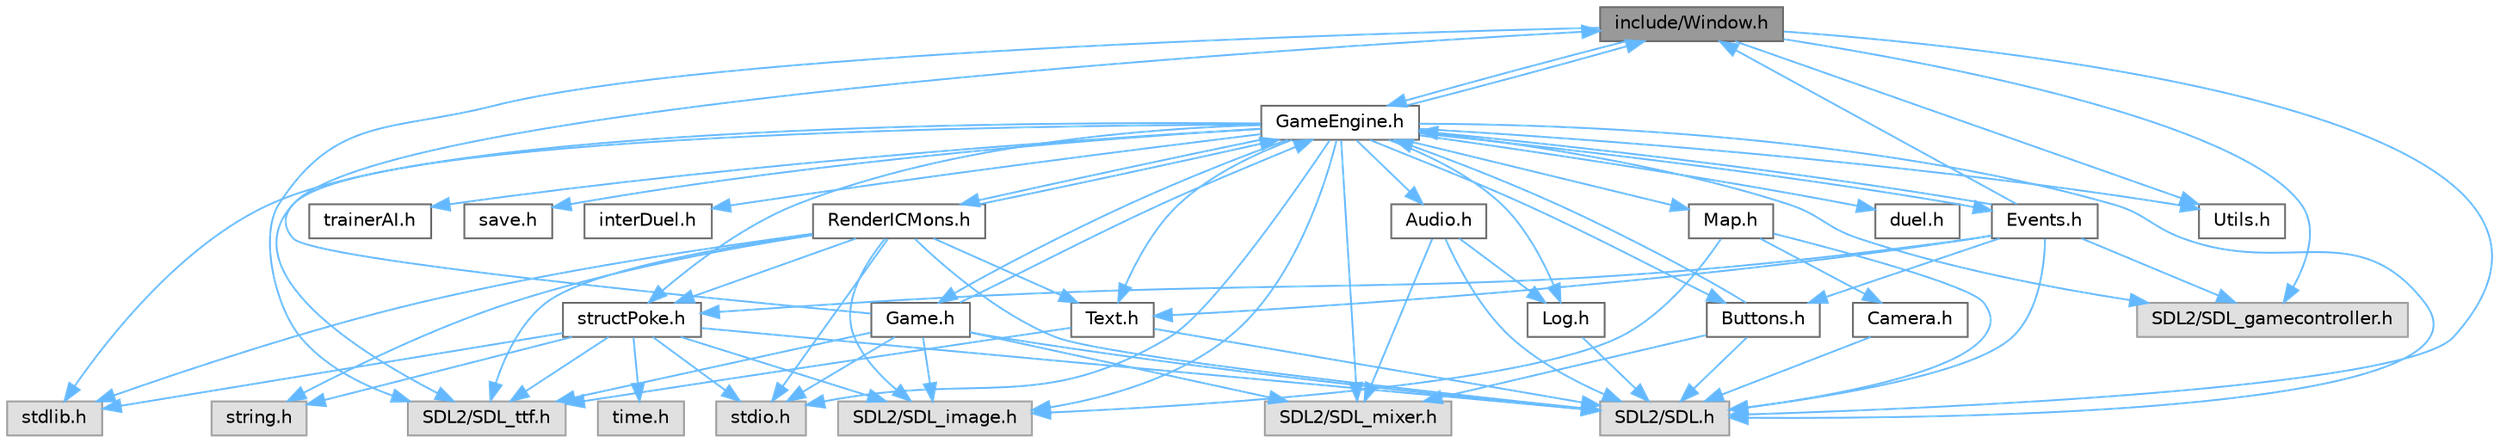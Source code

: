 digraph "include/Window.h"
{
 // LATEX_PDF_SIZE
  bgcolor="transparent";
  edge [fontname=Helvetica,fontsize=10,labelfontname=Helvetica,labelfontsize=10];
  node [fontname=Helvetica,fontsize=10,shape=box,height=0.2,width=0.4];
  Node1 [id="Node000001",label="include/Window.h",height=0.2,width=0.4,color="gray40", fillcolor="grey60", style="filled", fontcolor="black",tooltip=" "];
  Node1 -> Node2 [id="edge1_Node000001_Node000002",color="steelblue1",style="solid",tooltip=" "];
  Node2 [id="Node000002",label="SDL2/SDL.h",height=0.2,width=0.4,color="grey60", fillcolor="#E0E0E0", style="filled",tooltip=" "];
  Node1 -> Node3 [id="edge2_Node000001_Node000003",color="steelblue1",style="solid",tooltip=" "];
  Node3 [id="Node000003",label="SDL2/SDL_ttf.h",height=0.2,width=0.4,color="grey60", fillcolor="#E0E0E0", style="filled",tooltip=" "];
  Node1 -> Node4 [id="edge3_Node000001_Node000004",color="steelblue1",style="solid",tooltip=" "];
  Node4 [id="Node000004",label="SDL2/SDL_gamecontroller.h",height=0.2,width=0.4,color="grey60", fillcolor="#E0E0E0", style="filled",tooltip=" "];
  Node1 -> Node5 [id="edge4_Node000001_Node000005",color="steelblue1",style="solid",tooltip=" "];
  Node5 [id="Node000005",label="GameEngine.h",height=0.2,width=0.4,color="grey40", fillcolor="white", style="filled",URL="$d7/d1f/GameEngine_8h.html",tooltip=" "];
  Node5 -> Node2 [id="edge5_Node000005_Node000002",color="steelblue1",style="solid",tooltip=" "];
  Node5 -> Node6 [id="edge6_Node000005_Node000006",color="steelblue1",style="solid",tooltip=" "];
  Node6 [id="Node000006",label="SDL2/SDL_mixer.h",height=0.2,width=0.4,color="grey60", fillcolor="#E0E0E0", style="filled",tooltip=" "];
  Node5 -> Node7 [id="edge7_Node000005_Node000007",color="steelblue1",style="solid",tooltip=" "];
  Node7 [id="Node000007",label="SDL2/SDL_image.h",height=0.2,width=0.4,color="grey60", fillcolor="#E0E0E0", style="filled",tooltip=" "];
  Node5 -> Node3 [id="edge8_Node000005_Node000003",color="steelblue1",style="solid",tooltip=" "];
  Node5 -> Node4 [id="edge9_Node000005_Node000004",color="steelblue1",style="solid",tooltip=" "];
  Node5 -> Node8 [id="edge10_Node000005_Node000008",color="steelblue1",style="solid",tooltip=" "];
  Node8 [id="Node000008",label="stdio.h",height=0.2,width=0.4,color="grey60", fillcolor="#E0E0E0", style="filled",tooltip=" "];
  Node5 -> Node9 [id="edge11_Node000005_Node000009",color="steelblue1",style="solid",tooltip=" "];
  Node9 [id="Node000009",label="stdlib.h",height=0.2,width=0.4,color="grey60", fillcolor="#E0E0E0", style="filled",tooltip=" "];
  Node5 -> Node10 [id="edge12_Node000005_Node000010",color="steelblue1",style="solid",tooltip=" "];
  Node10 [id="Node000010",label="Log.h",height=0.2,width=0.4,color="grey40", fillcolor="white", style="filled",URL="$d1/d45/Log_8h.html",tooltip=" "];
  Node10 -> Node2 [id="edge13_Node000010_Node000002",color="steelblue1",style="solid",tooltip=" "];
  Node5 -> Node11 [id="edge14_Node000005_Node000011",color="steelblue1",style="solid",tooltip=" "];
  Node11 [id="Node000011",label="Audio.h",height=0.2,width=0.4,color="grey40", fillcolor="white", style="filled",URL="$d8/daa/Audio_8h.html",tooltip=" "];
  Node11 -> Node10 [id="edge15_Node000011_Node000010",color="steelblue1",style="solid",tooltip=" "];
  Node11 -> Node6 [id="edge16_Node000011_Node000006",color="steelblue1",style="solid",tooltip=" "];
  Node11 -> Node2 [id="edge17_Node000011_Node000002",color="steelblue1",style="solid",tooltip=" "];
  Node5 -> Node12 [id="edge18_Node000005_Node000012",color="steelblue1",style="solid",tooltip=" "];
  Node12 [id="Node000012",label="Buttons.h",height=0.2,width=0.4,color="grey40", fillcolor="white", style="filled",URL="$d3/d70/Buttons_8h.html",tooltip=" "];
  Node12 -> Node2 [id="edge19_Node000012_Node000002",color="steelblue1",style="solid",tooltip=" "];
  Node12 -> Node6 [id="edge20_Node000012_Node000006",color="steelblue1",style="solid",tooltip=" "];
  Node12 -> Node5 [id="edge21_Node000012_Node000005",color="steelblue1",style="solid",tooltip=" "];
  Node5 -> Node13 [id="edge22_Node000005_Node000013",color="steelblue1",style="solid",tooltip=" "];
  Node13 [id="Node000013",label="structPoke.h",height=0.2,width=0.4,color="grey40", fillcolor="white", style="filled",URL="$da/d71/structPoke_8h.html",tooltip=" "];
  Node13 -> Node8 [id="edge23_Node000013_Node000008",color="steelblue1",style="solid",tooltip=" "];
  Node13 -> Node9 [id="edge24_Node000013_Node000009",color="steelblue1",style="solid",tooltip=" "];
  Node13 -> Node14 [id="edge25_Node000013_Node000014",color="steelblue1",style="solid",tooltip=" "];
  Node14 [id="Node000014",label="time.h",height=0.2,width=0.4,color="grey60", fillcolor="#E0E0E0", style="filled",tooltip=" "];
  Node13 -> Node15 [id="edge26_Node000013_Node000015",color="steelblue1",style="solid",tooltip=" "];
  Node15 [id="Node000015",label="string.h",height=0.2,width=0.4,color="grey60", fillcolor="#E0E0E0", style="filled",tooltip=" "];
  Node13 -> Node2 [id="edge27_Node000013_Node000002",color="steelblue1",style="solid",tooltip=" "];
  Node13 -> Node7 [id="edge28_Node000013_Node000007",color="steelblue1",style="solid",tooltip=" "];
  Node13 -> Node3 [id="edge29_Node000013_Node000003",color="steelblue1",style="solid",tooltip=" "];
  Node5 -> Node16 [id="edge30_Node000005_Node000016",color="steelblue1",style="solid",tooltip=" "];
  Node16 [id="Node000016",label="duel.h",height=0.2,width=0.4,color="grey40", fillcolor="white", style="filled",URL="$d6/d8e/duel_8h.html",tooltip=" "];
  Node5 -> Node17 [id="edge31_Node000005_Node000017",color="steelblue1",style="solid",tooltip=" "];
  Node17 [id="Node000017",label="trainerAI.h",height=0.2,width=0.4,color="grey40", fillcolor="white", style="filled",URL="$df/d27/trainerAI_8h.html",tooltip=" "];
  Node5 -> Node18 [id="edge32_Node000005_Node000018",color="steelblue1",style="solid",tooltip=" "];
  Node18 [id="Node000018",label="save.h",height=0.2,width=0.4,color="grey40", fillcolor="white", style="filled",URL="$d5/d5e/save_8h.html",tooltip=" "];
  Node5 -> Node19 [id="edge33_Node000005_Node000019",color="steelblue1",style="solid",tooltip=" "];
  Node19 [id="Node000019",label="interDuel.h",height=0.2,width=0.4,color="grey40", fillcolor="white", style="filled",URL="$da/d1d/interDuel_8h.html",tooltip=" "];
  Node5 -> Node20 [id="edge34_Node000005_Node000020",color="steelblue1",style="solid",tooltip=" "];
  Node20 [id="Node000020",label="Utils.h",height=0.2,width=0.4,color="grey40", fillcolor="white", style="filled",URL="$d9/ded/Utils_8h.html",tooltip=" "];
  Node5 -> Node21 [id="edge35_Node000005_Node000021",color="steelblue1",style="solid",tooltip=" "];
  Node21 [id="Node000021",label="Text.h",height=0.2,width=0.4,color="grey40", fillcolor="white", style="filled",URL="$d6/d35/Text_8h.html",tooltip=" "];
  Node21 -> Node2 [id="edge36_Node000021_Node000002",color="steelblue1",style="solid",tooltip=" "];
  Node21 -> Node3 [id="edge37_Node000021_Node000003",color="steelblue1",style="solid",tooltip=" "];
  Node5 -> Node1 [id="edge38_Node000005_Node000001",color="steelblue1",style="solid",tooltip=" "];
  Node5 -> Node22 [id="edge39_Node000005_Node000022",color="steelblue1",style="solid",tooltip=" "];
  Node22 [id="Node000022",label="Map.h",height=0.2,width=0.4,color="grey40", fillcolor="white", style="filled",URL="$df/d79/Map_8h.html",tooltip=" "];
  Node22 -> Node2 [id="edge40_Node000022_Node000002",color="steelblue1",style="solid",tooltip=" "];
  Node22 -> Node7 [id="edge41_Node000022_Node000007",color="steelblue1",style="solid",tooltip=" "];
  Node22 -> Node23 [id="edge42_Node000022_Node000023",color="steelblue1",style="solid",tooltip=" "];
  Node23 [id="Node000023",label="Camera.h",height=0.2,width=0.4,color="grey40", fillcolor="white", style="filled",URL="$dd/de4/Camera_8h.html",tooltip=" "];
  Node23 -> Node2 [id="edge43_Node000023_Node000002",color="steelblue1",style="solid",tooltip=" "];
  Node5 -> Node24 [id="edge44_Node000005_Node000024",color="steelblue1",style="solid",tooltip=" "];
  Node24 [id="Node000024",label="Game.h",height=0.2,width=0.4,color="grey40", fillcolor="white", style="filled",URL="$d3/d5f/Game_8h.html",tooltip=" "];
  Node24 -> Node2 [id="edge45_Node000024_Node000002",color="steelblue1",style="solid",tooltip=" "];
  Node24 -> Node6 [id="edge46_Node000024_Node000006",color="steelblue1",style="solid",tooltip=" "];
  Node24 -> Node7 [id="edge47_Node000024_Node000007",color="steelblue1",style="solid",tooltip=" "];
  Node24 -> Node3 [id="edge48_Node000024_Node000003",color="steelblue1",style="solid",tooltip=" "];
  Node24 -> Node8 [id="edge49_Node000024_Node000008",color="steelblue1",style="solid",tooltip=" "];
  Node24 -> Node1 [id="edge50_Node000024_Node000001",color="steelblue1",style="solid",tooltip=" "];
  Node24 -> Node5 [id="edge51_Node000024_Node000005",color="steelblue1",style="solid",tooltip=" "];
  Node5 -> Node25 [id="edge52_Node000005_Node000025",color="steelblue1",style="solid",tooltip=" "];
  Node25 [id="Node000025",label="Events.h",height=0.2,width=0.4,color="grey40", fillcolor="white", style="filled",URL="$d0/dbb/Events_8h.html",tooltip=" "];
  Node25 -> Node5 [id="edge53_Node000025_Node000005",color="steelblue1",style="solid",tooltip=" "];
  Node25 -> Node1 [id="edge54_Node000025_Node000001",color="steelblue1",style="solid",tooltip=" "];
  Node25 -> Node12 [id="edge55_Node000025_Node000012",color="steelblue1",style="solid",tooltip=" "];
  Node25 -> Node21 [id="edge56_Node000025_Node000021",color="steelblue1",style="solid",tooltip=" "];
  Node25 -> Node13 [id="edge57_Node000025_Node000013",color="steelblue1",style="solid",tooltip=" "];
  Node25 -> Node2 [id="edge58_Node000025_Node000002",color="steelblue1",style="solid",tooltip=" "];
  Node25 -> Node4 [id="edge59_Node000025_Node000004",color="steelblue1",style="solid",tooltip=" "];
  Node5 -> Node26 [id="edge60_Node000005_Node000026",color="steelblue1",style="solid",tooltip=" "];
  Node26 [id="Node000026",label="RenderICMons.h",height=0.2,width=0.4,color="grey40", fillcolor="white", style="filled",URL="$d2/d98/RenderICMons_8h.html",tooltip=" "];
  Node26 -> Node2 [id="edge61_Node000026_Node000002",color="steelblue1",style="solid",tooltip=" "];
  Node26 -> Node7 [id="edge62_Node000026_Node000007",color="steelblue1",style="solid",tooltip=" "];
  Node26 -> Node3 [id="edge63_Node000026_Node000003",color="steelblue1",style="solid",tooltip=" "];
  Node26 -> Node8 [id="edge64_Node000026_Node000008",color="steelblue1",style="solid",tooltip=" "];
  Node26 -> Node9 [id="edge65_Node000026_Node000009",color="steelblue1",style="solid",tooltip=" "];
  Node26 -> Node15 [id="edge66_Node000026_Node000015",color="steelblue1",style="solid",tooltip=" "];
  Node26 -> Node5 [id="edge67_Node000026_Node000005",color="steelblue1",style="solid",tooltip=" "];
  Node26 -> Node21 [id="edge68_Node000026_Node000021",color="steelblue1",style="solid",tooltip=" "];
  Node26 -> Node13 [id="edge69_Node000026_Node000013",color="steelblue1",style="solid",tooltip=" "];
  Node1 -> Node20 [id="edge70_Node000001_Node000020",color="steelblue1",style="solid",tooltip=" "];
}
